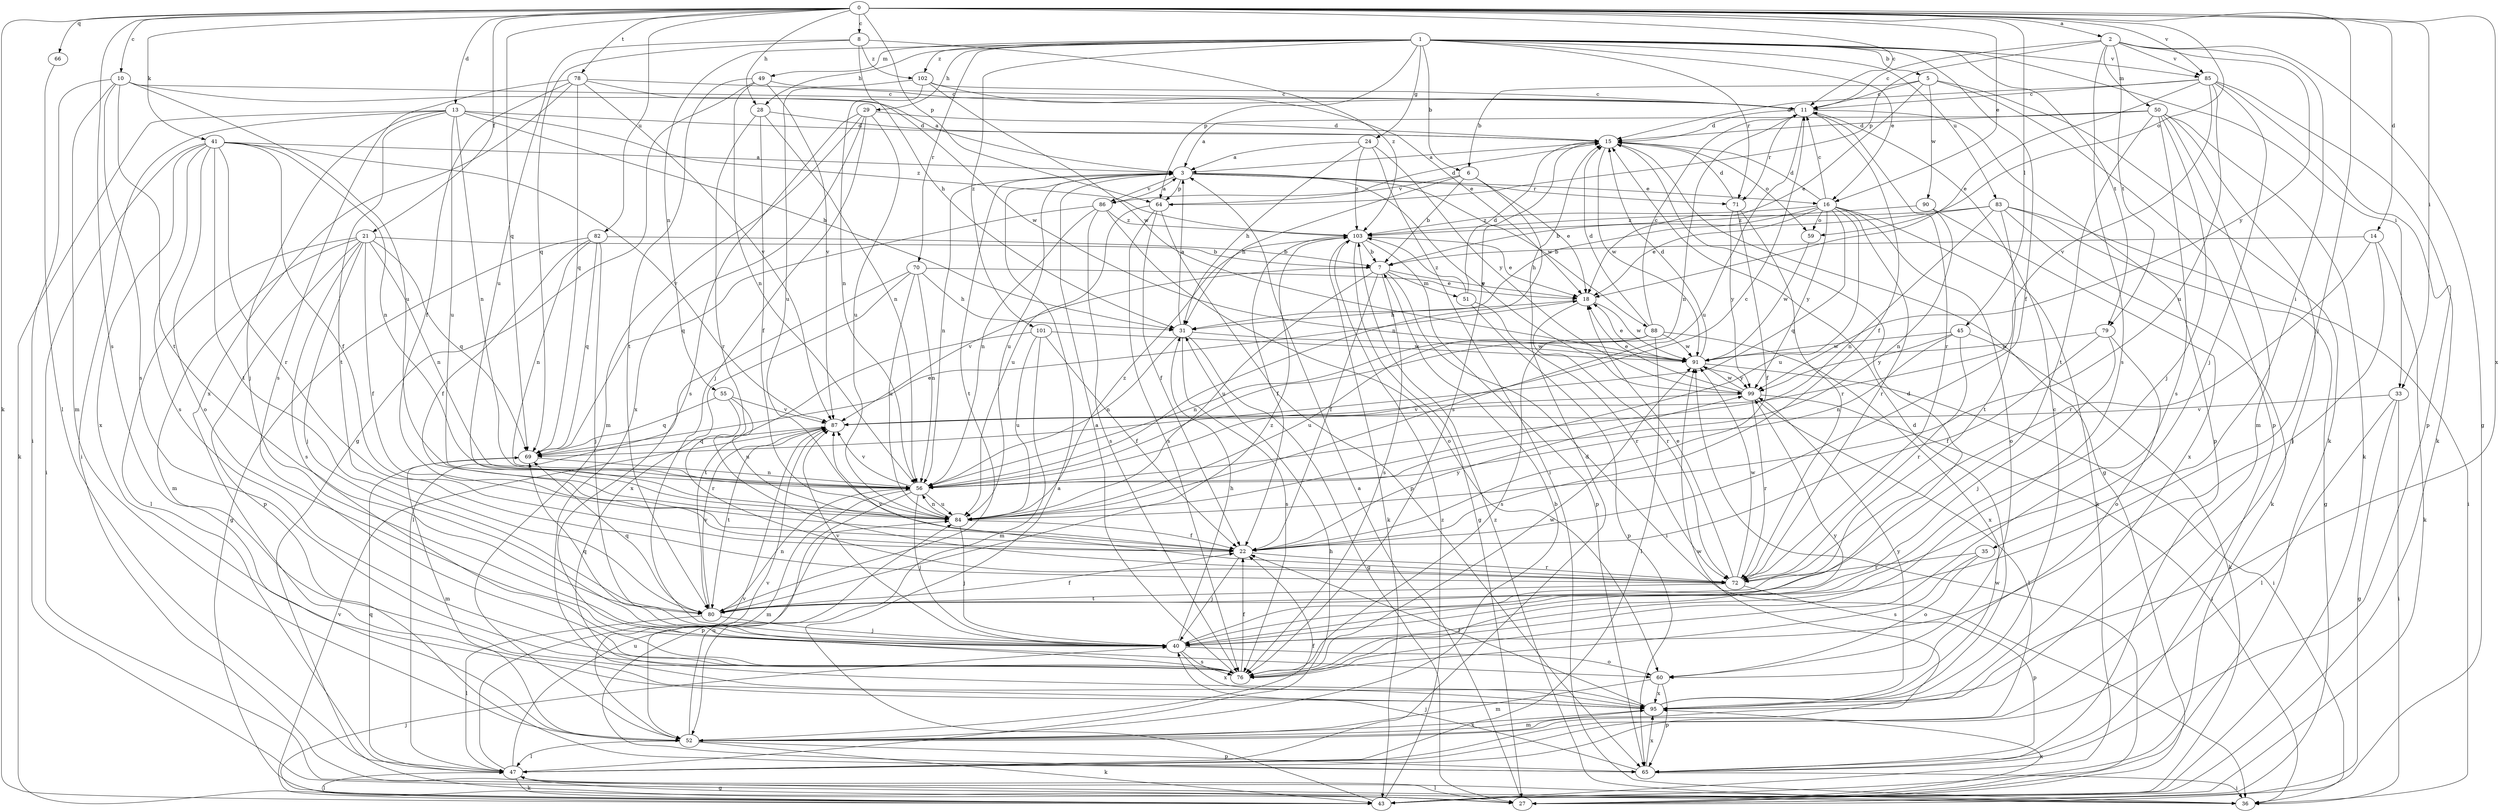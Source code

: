 strict digraph  {
0;
1;
2;
3;
5;
6;
7;
8;
10;
11;
13;
14;
15;
16;
18;
21;
22;
24;
27;
28;
29;
31;
33;
35;
36;
40;
41;
43;
45;
47;
49;
50;
51;
52;
55;
56;
59;
60;
64;
65;
66;
69;
70;
71;
72;
76;
78;
79;
80;
82;
83;
84;
85;
86;
87;
88;
90;
91;
95;
99;
101;
102;
103;
0 -> 2  [label=a];
0 -> 8  [label=c];
0 -> 10  [label=c];
0 -> 11  [label=c];
0 -> 13  [label=d];
0 -> 14  [label=d];
0 -> 16  [label=e];
0 -> 21  [label=f];
0 -> 28  [label=h];
0 -> 33  [label=i];
0 -> 40  [label=j];
0 -> 41  [label=k];
0 -> 43  [label=k];
0 -> 45  [label=l];
0 -> 59  [label=o];
0 -> 64  [label=p];
0 -> 66  [label=q];
0 -> 69  [label=q];
0 -> 76  [label=s];
0 -> 78  [label=t];
0 -> 82  [label=u];
0 -> 85  [label=v];
0 -> 95  [label=x];
1 -> 5  [label=b];
1 -> 6  [label=b];
1 -> 16  [label=e];
1 -> 22  [label=f];
1 -> 24  [label=g];
1 -> 28  [label=h];
1 -> 29  [label=h];
1 -> 33  [label=i];
1 -> 49  [label=m];
1 -> 55  [label=n];
1 -> 64  [label=p];
1 -> 70  [label=r];
1 -> 71  [label=r];
1 -> 79  [label=t];
1 -> 83  [label=u];
1 -> 85  [label=v];
1 -> 101  [label=z];
1 -> 102  [label=z];
2 -> 11  [label=c];
2 -> 27  [label=g];
2 -> 35  [label=i];
2 -> 50  [label=m];
2 -> 64  [label=p];
2 -> 76  [label=s];
2 -> 79  [label=t];
2 -> 85  [label=v];
2 -> 99  [label=y];
3 -> 16  [label=e];
3 -> 56  [label=n];
3 -> 64  [label=p];
3 -> 71  [label=r];
3 -> 80  [label=t];
3 -> 84  [label=u];
3 -> 86  [label=v];
3 -> 88  [label=w];
3 -> 99  [label=y];
5 -> 6  [label=b];
5 -> 11  [label=c];
5 -> 18  [label=e];
5 -> 43  [label=k];
5 -> 65  [label=p];
5 -> 90  [label=w];
6 -> 7  [label=b];
6 -> 18  [label=e];
6 -> 31  [label=h];
6 -> 56  [label=n];
6 -> 86  [label=v];
7 -> 18  [label=e];
7 -> 22  [label=f];
7 -> 36  [label=i];
7 -> 51  [label=m];
7 -> 76  [label=s];
7 -> 84  [label=u];
7 -> 87  [label=v];
8 -> 31  [label=h];
8 -> 69  [label=q];
8 -> 84  [label=u];
8 -> 102  [label=z];
8 -> 103  [label=z];
10 -> 3  [label=a];
10 -> 11  [label=c];
10 -> 36  [label=i];
10 -> 52  [label=m];
10 -> 76  [label=s];
10 -> 80  [label=t];
10 -> 84  [label=u];
11 -> 15  [label=d];
11 -> 22  [label=f];
11 -> 56  [label=n];
11 -> 65  [label=p];
11 -> 71  [label=r];
11 -> 72  [label=r];
11 -> 84  [label=u];
13 -> 15  [label=d];
13 -> 31  [label=h];
13 -> 36  [label=i];
13 -> 40  [label=j];
13 -> 43  [label=k];
13 -> 56  [label=n];
13 -> 80  [label=t];
13 -> 84  [label=u];
13 -> 103  [label=z];
14 -> 7  [label=b];
14 -> 40  [label=j];
14 -> 43  [label=k];
14 -> 72  [label=r];
15 -> 3  [label=a];
15 -> 27  [label=g];
15 -> 59  [label=o];
15 -> 76  [label=s];
15 -> 91  [label=w];
16 -> 11  [label=c];
16 -> 15  [label=d];
16 -> 18  [label=e];
16 -> 31  [label=h];
16 -> 43  [label=k];
16 -> 59  [label=o];
16 -> 60  [label=o];
16 -> 69  [label=q];
16 -> 72  [label=r];
16 -> 84  [label=u];
16 -> 99  [label=y];
16 -> 103  [label=z];
18 -> 31  [label=h];
18 -> 72  [label=r];
18 -> 91  [label=w];
21 -> 7  [label=b];
21 -> 22  [label=f];
21 -> 40  [label=j];
21 -> 47  [label=l];
21 -> 52  [label=m];
21 -> 56  [label=n];
21 -> 65  [label=p];
21 -> 69  [label=q];
21 -> 76  [label=s];
22 -> 40  [label=j];
22 -> 72  [label=r];
22 -> 99  [label=y];
24 -> 3  [label=a];
24 -> 31  [label=h];
24 -> 36  [label=i];
24 -> 99  [label=y];
24 -> 103  [label=z];
27 -> 3  [label=a];
27 -> 47  [label=l];
27 -> 91  [label=w];
27 -> 95  [label=x];
28 -> 15  [label=d];
28 -> 22  [label=f];
28 -> 56  [label=n];
28 -> 72  [label=r];
29 -> 15  [label=d];
29 -> 40  [label=j];
29 -> 52  [label=m];
29 -> 76  [label=s];
29 -> 84  [label=u];
29 -> 95  [label=x];
31 -> 3  [label=a];
31 -> 27  [label=g];
31 -> 56  [label=n];
31 -> 76  [label=s];
31 -> 91  [label=w];
33 -> 27  [label=g];
33 -> 36  [label=i];
33 -> 47  [label=l];
33 -> 87  [label=v];
35 -> 60  [label=o];
35 -> 72  [label=r];
35 -> 76  [label=s];
36 -> 103  [label=z];
40 -> 15  [label=d];
40 -> 31  [label=h];
40 -> 60  [label=o];
40 -> 69  [label=q];
40 -> 76  [label=s];
40 -> 87  [label=v];
40 -> 95  [label=x];
41 -> 3  [label=a];
41 -> 22  [label=f];
41 -> 36  [label=i];
41 -> 56  [label=n];
41 -> 60  [label=o];
41 -> 72  [label=r];
41 -> 76  [label=s];
41 -> 80  [label=t];
41 -> 87  [label=v];
41 -> 95  [label=x];
43 -> 3  [label=a];
43 -> 40  [label=j];
43 -> 47  [label=l];
43 -> 87  [label=v];
43 -> 103  [label=z];
45 -> 43  [label=k];
45 -> 56  [label=n];
45 -> 72  [label=r];
45 -> 91  [label=w];
45 -> 99  [label=y];
47 -> 15  [label=d];
47 -> 27  [label=g];
47 -> 31  [label=h];
47 -> 43  [label=k];
47 -> 69  [label=q];
47 -> 84  [label=u];
47 -> 87  [label=v];
49 -> 11  [label=c];
49 -> 27  [label=g];
49 -> 56  [label=n];
49 -> 80  [label=t];
49 -> 87  [label=v];
50 -> 3  [label=a];
50 -> 15  [label=d];
50 -> 40  [label=j];
50 -> 43  [label=k];
50 -> 47  [label=l];
50 -> 52  [label=m];
50 -> 76  [label=s];
50 -> 80  [label=t];
51 -> 15  [label=d];
51 -> 65  [label=p];
51 -> 72  [label=r];
51 -> 103  [label=z];
52 -> 7  [label=b];
52 -> 22  [label=f];
52 -> 43  [label=k];
52 -> 47  [label=l];
52 -> 65  [label=p];
52 -> 84  [label=u];
52 -> 87  [label=v];
52 -> 91  [label=w];
52 -> 95  [label=x];
55 -> 69  [label=q];
55 -> 72  [label=r];
55 -> 84  [label=u];
55 -> 87  [label=v];
56 -> 11  [label=c];
56 -> 40  [label=j];
56 -> 52  [label=m];
56 -> 65  [label=p];
56 -> 84  [label=u];
56 -> 87  [label=v];
59 -> 91  [label=w];
60 -> 52  [label=m];
60 -> 65  [label=p];
60 -> 95  [label=x];
64 -> 15  [label=d];
64 -> 22  [label=f];
64 -> 65  [label=p];
64 -> 76  [label=s];
64 -> 84  [label=u];
65 -> 36  [label=i];
65 -> 40  [label=j];
65 -> 95  [label=x];
66 -> 47  [label=l];
69 -> 18  [label=e];
69 -> 52  [label=m];
69 -> 56  [label=n];
70 -> 18  [label=e];
70 -> 31  [label=h];
70 -> 47  [label=l];
70 -> 56  [label=n];
70 -> 84  [label=u];
70 -> 95  [label=x];
71 -> 15  [label=d];
71 -> 22  [label=f];
71 -> 72  [label=r];
71 -> 99  [label=y];
72 -> 18  [label=e];
72 -> 65  [label=p];
72 -> 80  [label=t];
72 -> 87  [label=v];
72 -> 91  [label=w];
76 -> 3  [label=a];
76 -> 22  [label=f];
76 -> 91  [label=w];
76 -> 99  [label=y];
78 -> 11  [label=c];
78 -> 22  [label=f];
78 -> 69  [label=q];
78 -> 76  [label=s];
78 -> 87  [label=v];
78 -> 91  [label=w];
78 -> 95  [label=x];
79 -> 22  [label=f];
79 -> 40  [label=j];
79 -> 60  [label=o];
79 -> 91  [label=w];
80 -> 22  [label=f];
80 -> 40  [label=j];
80 -> 47  [label=l];
80 -> 56  [label=n];
80 -> 69  [label=q];
80 -> 87  [label=v];
80 -> 103  [label=z];
82 -> 7  [label=b];
82 -> 22  [label=f];
82 -> 27  [label=g];
82 -> 40  [label=j];
82 -> 56  [label=n];
82 -> 69  [label=q];
83 -> 7  [label=b];
83 -> 27  [label=g];
83 -> 36  [label=i];
83 -> 43  [label=k];
83 -> 56  [label=n];
83 -> 80  [label=t];
83 -> 103  [label=z];
84 -> 22  [label=f];
84 -> 40  [label=j];
84 -> 56  [label=n];
84 -> 103  [label=z];
85 -> 11  [label=c];
85 -> 15  [label=d];
85 -> 18  [label=e];
85 -> 40  [label=j];
85 -> 43  [label=k];
85 -> 65  [label=p];
85 -> 84  [label=u];
85 -> 87  [label=v];
86 -> 3  [label=a];
86 -> 56  [label=n];
86 -> 60  [label=o];
86 -> 69  [label=q];
86 -> 76  [label=s];
86 -> 103  [label=z];
87 -> 69  [label=q];
87 -> 80  [label=t];
88 -> 11  [label=c];
88 -> 15  [label=d];
88 -> 47  [label=l];
88 -> 56  [label=n];
88 -> 76  [label=s];
88 -> 84  [label=u];
88 -> 91  [label=w];
88 -> 95  [label=x];
90 -> 56  [label=n];
90 -> 95  [label=x];
90 -> 103  [label=z];
91 -> 15  [label=d];
91 -> 18  [label=e];
91 -> 36  [label=i];
91 -> 99  [label=y];
95 -> 11  [label=c];
95 -> 15  [label=d];
95 -> 22  [label=f];
95 -> 52  [label=m];
95 -> 99  [label=y];
99 -> 18  [label=e];
99 -> 36  [label=i];
99 -> 47  [label=l];
99 -> 72  [label=r];
99 -> 87  [label=v];
99 -> 91  [label=w];
101 -> 22  [label=f];
101 -> 52  [label=m];
101 -> 80  [label=t];
101 -> 84  [label=u];
101 -> 91  [label=w];
102 -> 11  [label=c];
102 -> 18  [label=e];
102 -> 56  [label=n];
102 -> 84  [label=u];
102 -> 91  [label=w];
103 -> 7  [label=b];
103 -> 18  [label=e];
103 -> 22  [label=f];
103 -> 27  [label=g];
103 -> 43  [label=k];
103 -> 65  [label=p];
}
